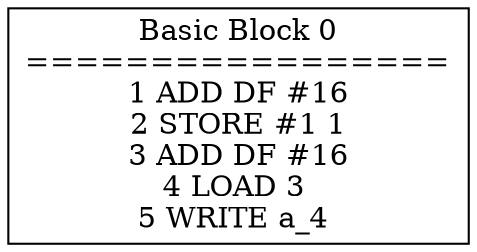 digraph main {

"Basic Block 0" [shape=box, label="Basic Block 0
=================
1 ADD DF #16
2 STORE #1 1
3 ADD DF #16
4 LOAD 3 
5 WRITE a_4 
"];


}